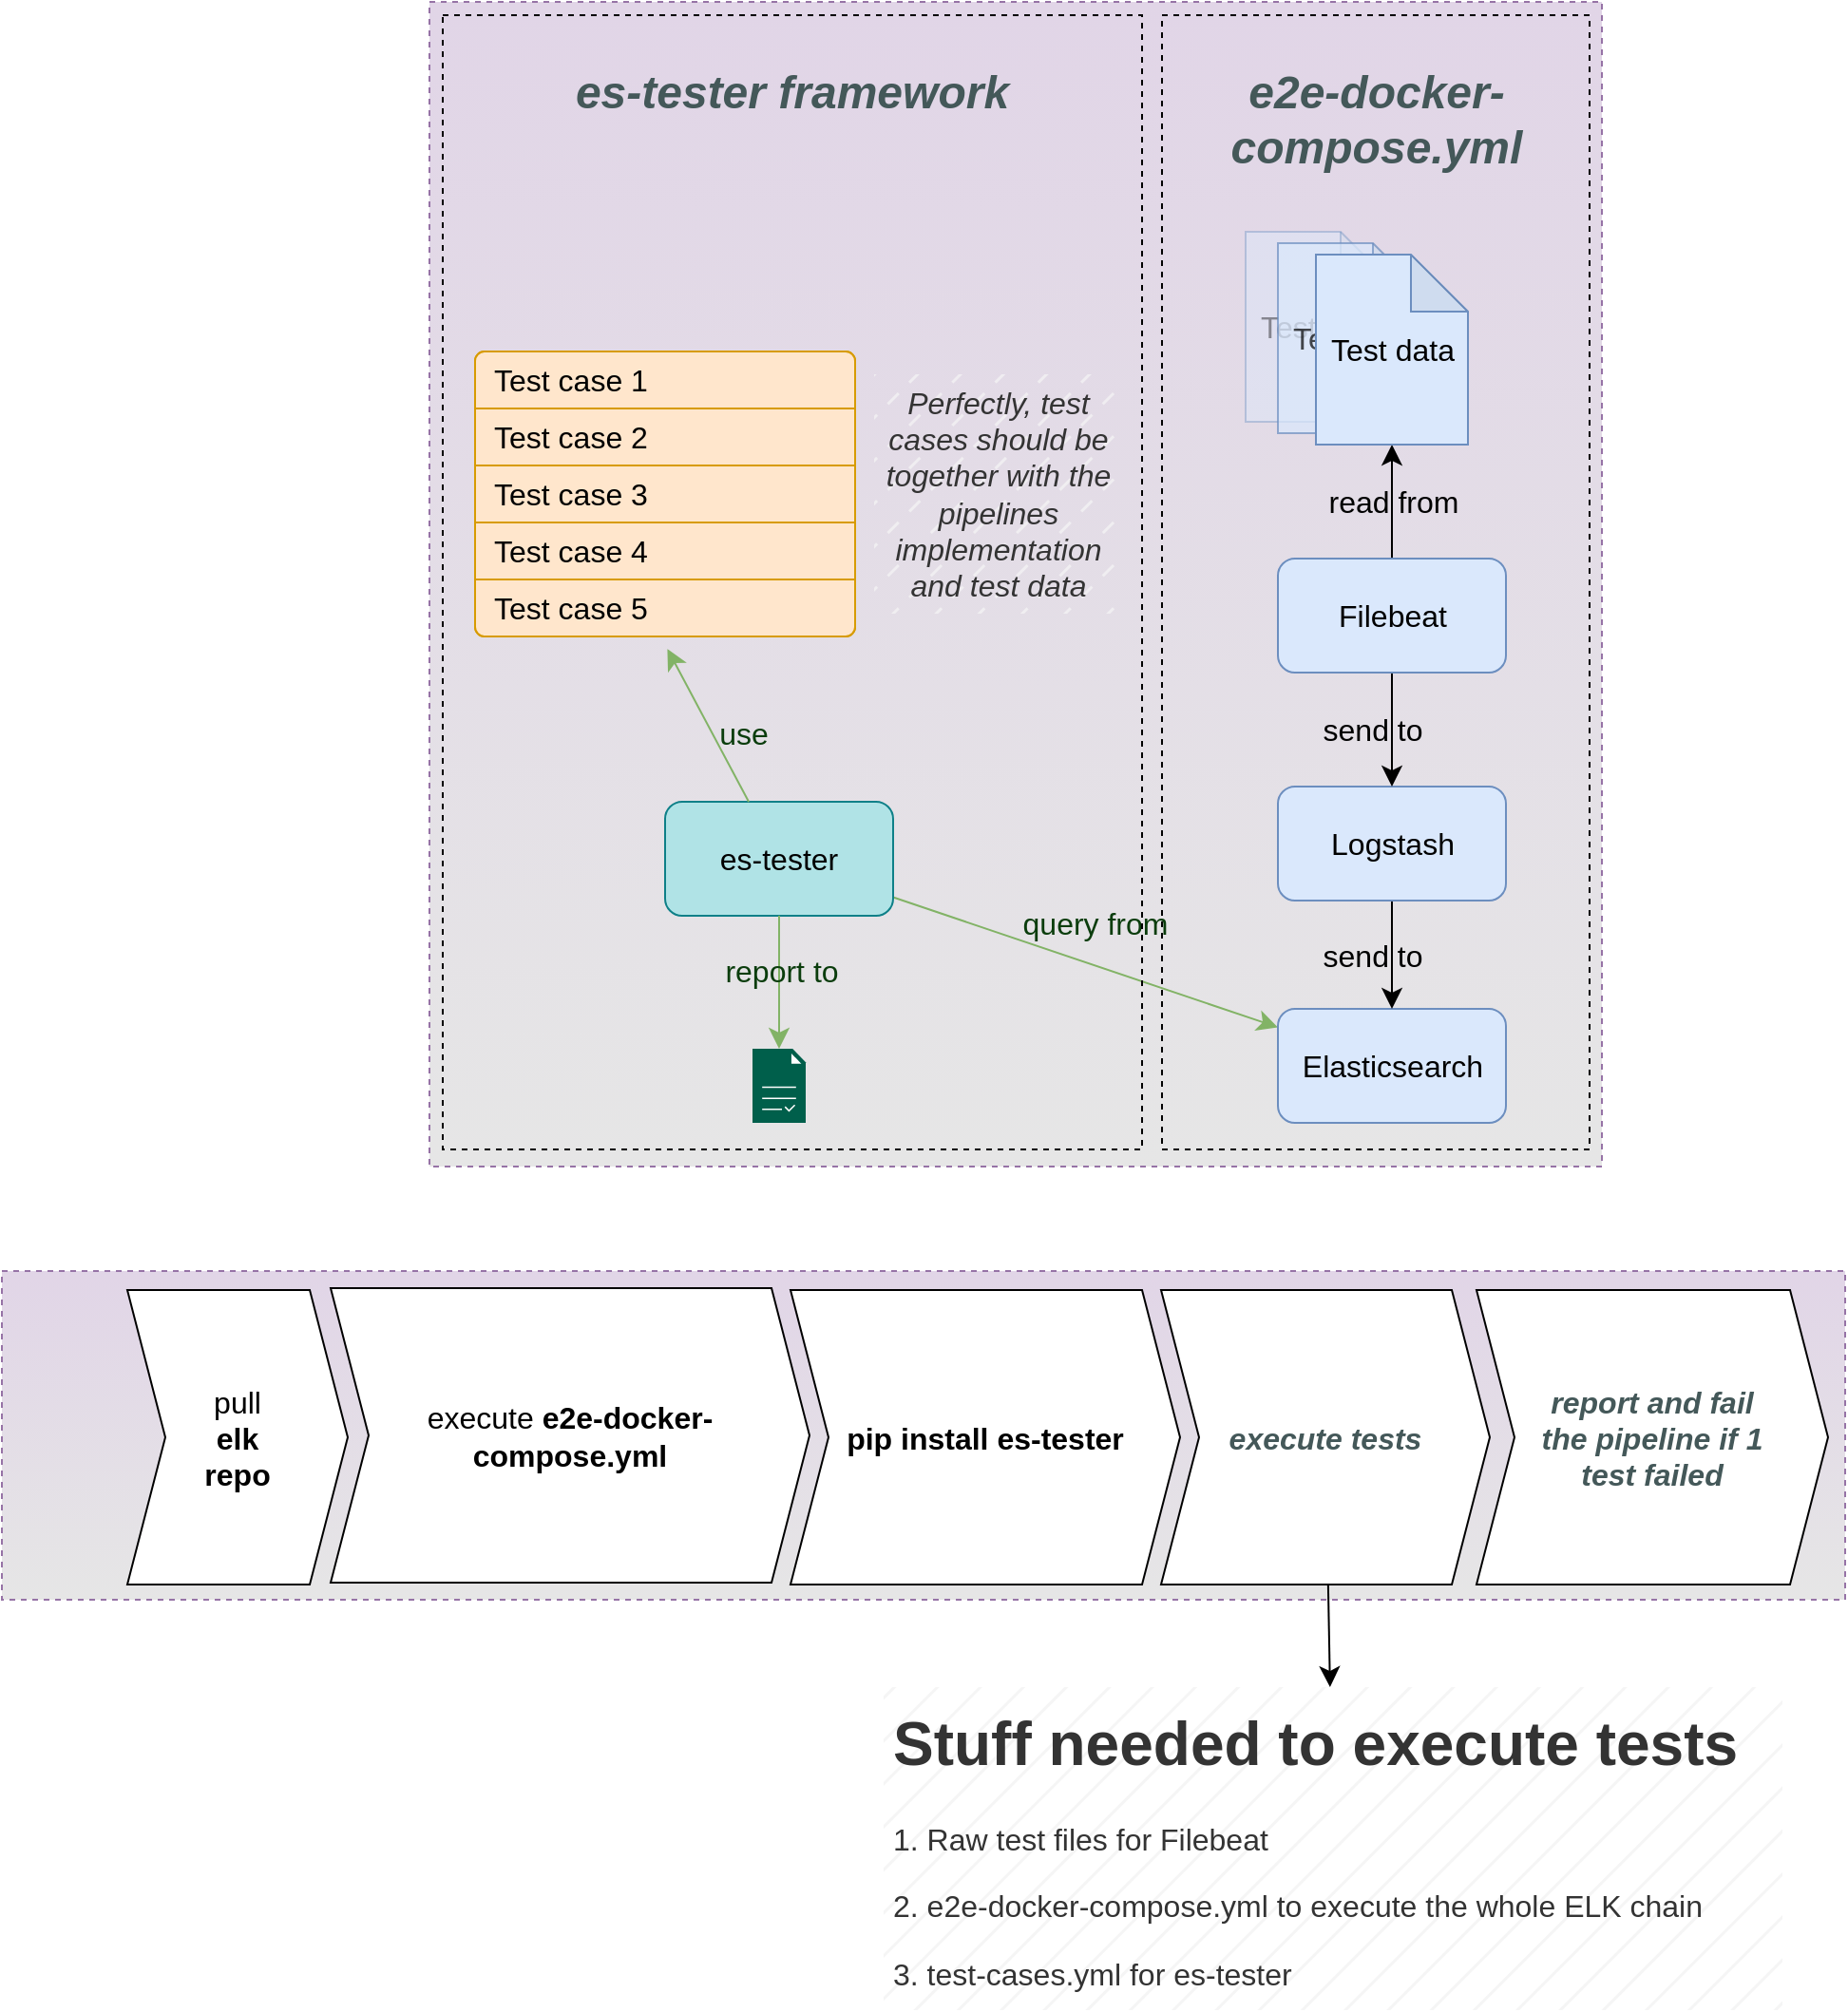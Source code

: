 <mxfile version="22.1.16" type="device">
  <diagram name="metamodel + pipeline" id="YsoriuAZECa0Ec8PVCGo">
    <mxGraphModel dx="1436" dy="825" grid="0" gridSize="10" guides="1" tooltips="1" connect="1" arrows="1" fold="1" page="0" pageScale="1" pageWidth="827" pageHeight="1169" math="0" shadow="0">
      <root>
        <mxCell id="0" />
        <mxCell id="1" parent="0" />
        <mxCell id="L4BjmElHXR1jy1Qcqgbk-31" value="" style="rounded=0;whiteSpace=wrap;html=1;fontSize=16;fillColor=#e1d5e7;strokeColor=#9673a6;dashed=1;gradientColor=#E6E6E6;" parent="1" vertex="1">
          <mxGeometry x="-234" y="-114" width="617" height="613" as="geometry" />
        </mxCell>
        <mxCell id="L4BjmElHXR1jy1Qcqgbk-16" value="" style="edgeStyle=none;curved=1;rounded=0;orthogonalLoop=1;jettySize=auto;html=1;fontSize=12;startSize=8;endSize=8;fillColor=#d5e8d4;strokeColor=#82b366;" parent="1" source="L4BjmElHXR1jy1Qcqgbk-1" target="L4BjmElHXR1jy1Qcqgbk-4" edge="1">
          <mxGeometry relative="1" as="geometry" />
        </mxCell>
        <mxCell id="L4BjmElHXR1jy1Qcqgbk-17" value="query from" style="edgeLabel;html=1;align=center;verticalAlign=middle;resizable=0;points=[];fontSize=16;fontColor=#0B3D0D;labelBackgroundColor=none;" parent="L4BjmElHXR1jy1Qcqgbk-16" vertex="1" connectable="0">
          <mxGeometry x="-0.157" y="-4" relative="1" as="geometry">
            <mxPoint x="22" y="-19" as="offset" />
          </mxGeometry>
        </mxCell>
        <mxCell id="L4BjmElHXR1jy1Qcqgbk-33" value="&lt;h2&gt;&lt;span style=&quot;background-color: initial;&quot;&gt;&lt;i&gt;&lt;font&gt;es-tester framework&lt;/font&gt;&lt;/i&gt;&lt;/span&gt;&lt;/h2&gt;" style="rounded=0;whiteSpace=wrap;html=1;fontSize=16;fillColor=none;dashed=1;align=center;fontColor=#445859;horizontal=1;verticalAlign=top;" parent="1" vertex="1">
          <mxGeometry x="-227" y="-107" width="368" height="597" as="geometry" />
        </mxCell>
        <mxCell id="L4BjmElHXR1jy1Qcqgbk-1" value="es-tester" style="rounded=1;whiteSpace=wrap;html=1;fontSize=16;fillColor=#B0E3E6;strokeColor=#0e8088;" parent="1" vertex="1">
          <mxGeometry x="-110" y="307" width="120" height="60" as="geometry" />
        </mxCell>
        <mxCell id="L4BjmElHXR1jy1Qcqgbk-26" value="" style="edgeStyle=none;curved=1;rounded=0;orthogonalLoop=1;jettySize=auto;html=1;fontSize=12;startSize=8;endSize=8;entryX=0.506;entryY=1.22;entryDx=0;entryDy=0;entryPerimeter=0;fillColor=#d5e8d4;strokeColor=#82b366;" parent="1" source="L4BjmElHXR1jy1Qcqgbk-1" target="L4BjmElHXR1jy1Qcqgbk-25" edge="1">
          <mxGeometry relative="1" as="geometry" />
        </mxCell>
        <mxCell id="L4BjmElHXR1jy1Qcqgbk-27" value="use" style="edgeLabel;html=1;align=center;verticalAlign=middle;resizable=0;points=[];fontSize=16;fontColor=#0B3D0D;labelBackgroundColor=none;" parent="L4BjmElHXR1jy1Qcqgbk-26" vertex="1" connectable="0">
          <mxGeometry x="-0.354" y="-1" relative="1" as="geometry">
            <mxPoint x="10" y="-10" as="offset" />
          </mxGeometry>
        </mxCell>
        <mxCell id="L4BjmElHXR1jy1Qcqgbk-29" value="" style="edgeStyle=none;curved=1;rounded=0;orthogonalLoop=1;jettySize=auto;html=1;fontSize=12;startSize=8;endSize=8;fillColor=#d5e8d4;strokeColor=#82b366;" parent="1" source="L4BjmElHXR1jy1Qcqgbk-1" target="L4BjmElHXR1jy1Qcqgbk-28" edge="1">
          <mxGeometry relative="1" as="geometry" />
        </mxCell>
        <mxCell id="L4BjmElHXR1jy1Qcqgbk-30" value="report to" style="edgeLabel;html=1;align=center;verticalAlign=middle;resizable=0;points=[];fontSize=16;fontColor=#0B3D0D;labelBackgroundColor=none;" parent="L4BjmElHXR1jy1Qcqgbk-29" vertex="1" connectable="0">
          <mxGeometry x="-0.17" y="1" relative="1" as="geometry">
            <mxPoint as="offset" />
          </mxGeometry>
        </mxCell>
        <mxCell id="L4BjmElHXR1jy1Qcqgbk-28" value="" style="sketch=0;pointerEvents=1;shadow=0;dashed=0;html=1;strokeColor=none;fillColor=#005F4B;labelPosition=center;verticalLabelPosition=bottom;verticalAlign=top;align=center;outlineConnect=0;shape=mxgraph.veeam2.report;fontSize=16;" parent="1" vertex="1">
          <mxGeometry x="-64" y="437" width="28.0" height="39" as="geometry" />
        </mxCell>
        <mxCell id="L4BjmElHXR1jy1Qcqgbk-20" value="" style="html=1;shadow=0;dashed=0;shape=mxgraph.bootstrap.rrect;rSize=5;strokeColor=#d79b00;html=1;whiteSpace=wrap;fillColor=#ffe6cc;fontSize=16;" parent="1" vertex="1">
          <mxGeometry x="-210" y="70" width="200" height="150" as="geometry" />
        </mxCell>
        <mxCell id="L4BjmElHXR1jy1Qcqgbk-21" value="Test case 1" style="strokeColor=inherit;fillColor=inherit;gradientColor=inherit;fontColor=inherit;html=1;shadow=0;dashed=0;shape=mxgraph.bootstrap.topButton;rSize=5;perimeter=none;whiteSpace=wrap;resizeWidth=1;align=left;spacing=10;fontSize=16;" parent="L4BjmElHXR1jy1Qcqgbk-20" vertex="1">
          <mxGeometry width="200" height="30" relative="1" as="geometry" />
        </mxCell>
        <mxCell id="L4BjmElHXR1jy1Qcqgbk-22" value="Test case 2" style="strokeColor=inherit;fillColor=inherit;gradientColor=inherit;fontColor=inherit;html=1;shadow=0;dashed=0;perimeter=none;whiteSpace=wrap;resizeWidth=1;align=left;spacing=10;fontSize=16;" parent="L4BjmElHXR1jy1Qcqgbk-20" vertex="1">
          <mxGeometry width="200" height="30" relative="1" as="geometry">
            <mxPoint y="30" as="offset" />
          </mxGeometry>
        </mxCell>
        <mxCell id="L4BjmElHXR1jy1Qcqgbk-23" value="Test case 3" style="strokeColor=inherit;fillColor=inherit;gradientColor=inherit;fontColor=inherit;html=1;shadow=0;dashed=0;perimeter=none;whiteSpace=wrap;resizeWidth=1;align=left;spacing=10;fontSize=16;" parent="L4BjmElHXR1jy1Qcqgbk-20" vertex="1">
          <mxGeometry width="200" height="30" relative="1" as="geometry">
            <mxPoint y="60" as="offset" />
          </mxGeometry>
        </mxCell>
        <mxCell id="L4BjmElHXR1jy1Qcqgbk-24" value="Test case 4" style="strokeColor=inherit;fillColor=inherit;gradientColor=inherit;fontColor=inherit;html=1;shadow=0;dashed=0;perimeter=none;whiteSpace=wrap;resizeWidth=1;align=left;spacing=10;fontSize=16;" parent="L4BjmElHXR1jy1Qcqgbk-20" vertex="1">
          <mxGeometry width="200" height="30" relative="1" as="geometry">
            <mxPoint y="90" as="offset" />
          </mxGeometry>
        </mxCell>
        <mxCell id="L4BjmElHXR1jy1Qcqgbk-25" value="Test case 5" style="strokeColor=inherit;fillColor=inherit;gradientColor=inherit;fontColor=inherit;html=1;shadow=0;dashed=0;shape=mxgraph.bootstrap.bottomButton;rSize=5;perimeter=none;whiteSpace=wrap;resizeWidth=1;resizeHeight=0;align=left;spacing=10;fontSize=16;" parent="L4BjmElHXR1jy1Qcqgbk-20" vertex="1">
          <mxGeometry y="1" width="200" height="30" relative="1" as="geometry">
            <mxPoint y="-30" as="offset" />
          </mxGeometry>
        </mxCell>
        <mxCell id="L4BjmElHXR1jy1Qcqgbk-36" value="" style="rounded=0;whiteSpace=wrap;html=1;fontSize=16;fillColor=#e1d5e7;strokeColor=#9673a6;dashed=1;gradientColor=#E6E6E6;" parent="1" vertex="1">
          <mxGeometry x="-459" y="554" width="970" height="173" as="geometry" />
        </mxCell>
        <mxCell id="L4BjmElHXR1jy1Qcqgbk-37" value="pull &lt;b&gt;elk repo&lt;/b&gt;" style="shape=step;perimeter=stepPerimeter;whiteSpace=wrap;html=1;fixedSize=1;fontSize=16;align=center;spacing=50;" parent="1" vertex="1">
          <mxGeometry x="-393" y="564" width="116" height="155" as="geometry" />
        </mxCell>
        <mxCell id="L4BjmElHXR1jy1Qcqgbk-40" value="execute &lt;b&gt;e2e-docker-compose.yml&lt;/b&gt;" style="shape=step;perimeter=stepPerimeter;whiteSpace=wrap;html=1;fixedSize=1;fontSize=16;align=center;spacing=30;" parent="1" vertex="1">
          <mxGeometry x="-286" y="563" width="252" height="155" as="geometry" />
        </mxCell>
        <mxCell id="L4BjmElHXR1jy1Qcqgbk-41" value="&lt;h2&gt;&lt;span style=&quot;background-color: initial;&quot;&gt;&lt;i&gt;&lt;font&gt;e2e-docker-compose.yml&lt;/font&gt;&lt;/i&gt;&lt;/span&gt;&lt;/h2&gt;" style="rounded=0;whiteSpace=wrap;html=1;fontSize=16;fillColor=none;dashed=1;align=center;fontColor=#445859;horizontal=1;verticalAlign=top;" parent="1" vertex="1">
          <mxGeometry x="151.5" y="-107" width="225" height="597" as="geometry" />
        </mxCell>
        <mxCell id="L4BjmElHXR1jy1Qcqgbk-43" value="&lt;b&gt;pip install es-tester&lt;/b&gt;" style="shape=step;perimeter=stepPerimeter;whiteSpace=wrap;html=1;fixedSize=1;fontSize=16;align=center;spacing=30;" parent="1" vertex="1">
          <mxGeometry x="-44" y="564" width="205" height="155" as="geometry" />
        </mxCell>
        <mxCell id="vWYziDQ4j0qIcKdYI761-3" value="" style="edgeStyle=none;curved=1;rounded=0;orthogonalLoop=1;jettySize=auto;html=1;fontSize=12;startSize=8;endSize=8;" edge="1" parent="1" source="L4BjmElHXR1jy1Qcqgbk-44" target="vWYziDQ4j0qIcKdYI761-1">
          <mxGeometry relative="1" as="geometry" />
        </mxCell>
        <mxCell id="L4BjmElHXR1jy1Qcqgbk-44" value="&lt;b&gt;&lt;i&gt;execute tests&lt;/i&gt;&lt;/b&gt;" style="shape=step;perimeter=stepPerimeter;whiteSpace=wrap;html=1;fixedSize=1;fontSize=16;align=center;fontColor=#445859;" parent="1" vertex="1">
          <mxGeometry x="151" y="564" width="173" height="155" as="geometry" />
        </mxCell>
        <mxCell id="L4BjmElHXR1jy1Qcqgbk-46" value="&lt;b&gt;&lt;i&gt;report and fail the pipeline if 1 test failed&lt;/i&gt;&lt;/b&gt;" style="shape=step;perimeter=stepPerimeter;whiteSpace=wrap;html=1;fixedSize=1;fontSize=16;align=center;fontColor=#445859;spacing=30;" parent="1" vertex="1">
          <mxGeometry x="317" y="564" width="185" height="155" as="geometry" />
        </mxCell>
        <mxCell id="L4BjmElHXR1jy1Qcqgbk-47" value="Perfectly, test cases should be together with the pipelines implementation and test data" style="text;html=1;align=center;verticalAlign=middle;whiteSpace=wrap;rounded=0;fontSize=16;fontStyle=2;fillColor=#f5f5f5;fontColor=#333333;strokeColor=none;fillStyle=dashed;opacity=70;" parent="1" vertex="1">
          <mxGeometry y="82" width="131" height="126" as="geometry" />
        </mxCell>
        <mxCell id="L4BjmElHXR1jy1Qcqgbk-4" value="Elasticsearch" style="rounded=1;whiteSpace=wrap;html=1;fontSize=16;fillColor=#dae8fc;strokeColor=#6c8ebf;" parent="1" vertex="1">
          <mxGeometry x="212.5" y="416" width="120" height="60" as="geometry" />
        </mxCell>
        <mxCell id="L4BjmElHXR1jy1Qcqgbk-12" value="" style="edgeStyle=none;curved=1;rounded=0;orthogonalLoop=1;jettySize=auto;html=1;fontSize=12;startSize=8;endSize=8;" parent="1" source="L4BjmElHXR1jy1Qcqgbk-5" target="L4BjmElHXR1jy1Qcqgbk-4" edge="1">
          <mxGeometry relative="1" as="geometry" />
        </mxCell>
        <mxCell id="L4BjmElHXR1jy1Qcqgbk-15" value="send to" style="edgeLabel;html=1;align=center;verticalAlign=middle;resizable=0;points=[];fontSize=16;labelBackgroundColor=none;" parent="L4BjmElHXR1jy1Qcqgbk-12" vertex="1" connectable="0">
          <mxGeometry x="0.225" y="-2" relative="1" as="geometry">
            <mxPoint x="-9" y="-6" as="offset" />
          </mxGeometry>
        </mxCell>
        <mxCell id="L4BjmElHXR1jy1Qcqgbk-5" value="Logstash" style="rounded=1;whiteSpace=wrap;html=1;fontSize=16;fillColor=#dae8fc;strokeColor=#6c8ebf;" parent="1" vertex="1">
          <mxGeometry x="212.5" y="299" width="120" height="60" as="geometry" />
        </mxCell>
        <mxCell id="L4BjmElHXR1jy1Qcqgbk-10" value="" style="edgeStyle=none;curved=1;rounded=0;orthogonalLoop=1;jettySize=auto;html=1;fontSize=12;startSize=8;endSize=8;" parent="1" source="L4BjmElHXR1jy1Qcqgbk-6" target="L4BjmElHXR1jy1Qcqgbk-8" edge="1">
          <mxGeometry relative="1" as="geometry" />
        </mxCell>
        <mxCell id="L4BjmElHXR1jy1Qcqgbk-13" value="read from" style="edgeLabel;html=1;align=center;verticalAlign=middle;resizable=0;points=[];fontSize=16;fontColor=default;labelBackgroundColor=none;" parent="L4BjmElHXR1jy1Qcqgbk-10" vertex="1" connectable="0">
          <mxGeometry x="0.005" y="1" relative="1" as="geometry">
            <mxPoint x="1" as="offset" />
          </mxGeometry>
        </mxCell>
        <mxCell id="L4BjmElHXR1jy1Qcqgbk-11" value="" style="edgeStyle=none;curved=1;rounded=0;orthogonalLoop=1;jettySize=auto;html=1;fontSize=12;startSize=8;endSize=8;" parent="1" source="L4BjmElHXR1jy1Qcqgbk-6" target="L4BjmElHXR1jy1Qcqgbk-5" edge="1">
          <mxGeometry relative="1" as="geometry" />
        </mxCell>
        <mxCell id="L4BjmElHXR1jy1Qcqgbk-14" value="send to" style="edgeLabel;html=1;align=center;verticalAlign=middle;resizable=0;points=[];fontSize=16;labelBackgroundColor=none;" parent="L4BjmElHXR1jy1Qcqgbk-11" vertex="1" connectable="0">
          <mxGeometry x="0.136" y="-3" relative="1" as="geometry">
            <mxPoint x="-8" y="-4" as="offset" />
          </mxGeometry>
        </mxCell>
        <mxCell id="L4BjmElHXR1jy1Qcqgbk-6" value="Filebeat" style="rounded=1;whiteSpace=wrap;html=1;fontSize=16;fillColor=#dae8fc;strokeColor=#6c8ebf;" parent="1" vertex="1">
          <mxGeometry x="212.5" y="179" width="120" height="60" as="geometry" />
        </mxCell>
        <mxCell id="L4BjmElHXR1jy1Qcqgbk-35" value="Test data" style="shape=note;whiteSpace=wrap;html=1;backgroundOutline=1;darkOpacity=0.05;fontSize=16;fillColor=#dae8fc;strokeColor=#6c8ebf;opacity=40;textOpacity=40;" parent="1" vertex="1">
          <mxGeometry x="195.5" y="7" width="80" height="100" as="geometry" />
        </mxCell>
        <mxCell id="L4BjmElHXR1jy1Qcqgbk-34" value="Test data" style="shape=note;whiteSpace=wrap;html=1;backgroundOutline=1;darkOpacity=0.05;fontSize=16;fillColor=#dae8fc;strokeColor=#6c8ebf;opacity=70;textOpacity=70;" parent="1" vertex="1">
          <mxGeometry x="212.5" y="13" width="80" height="100" as="geometry" />
        </mxCell>
        <mxCell id="L4BjmElHXR1jy1Qcqgbk-8" value="Test data" style="shape=note;whiteSpace=wrap;html=1;backgroundOutline=1;darkOpacity=0.05;fontSize=16;fillColor=#dae8fc;strokeColor=#6c8ebf;" parent="1" vertex="1">
          <mxGeometry x="232.5" y="19" width="80" height="100" as="geometry" />
        </mxCell>
        <mxCell id="vWYziDQ4j0qIcKdYI761-1" value="&lt;h1&gt;Stuff needed to execute tests&lt;/h1&gt;&lt;p&gt;1. Raw test files for Filebeat&lt;/p&gt;&lt;p&gt;2. e2e-docker-compose.yml to execute the whole ELK chain&lt;br&gt;&lt;/p&gt;&lt;p&gt;3. test-cases.yml for es-tester&lt;/p&gt;&lt;p&gt;&lt;br&gt;&lt;/p&gt;" style="text;html=1;strokeColor=none;fillColor=#f5f5f5;spacing=5;spacingTop=-20;whiteSpace=wrap;overflow=hidden;rounded=0;fontSize=16;fontColor=#333333;fillStyle=hatch;" vertex="1" parent="1">
          <mxGeometry x="5" y="773" width="473" height="170" as="geometry" />
        </mxCell>
        <mxCell id="vWYziDQ4j0qIcKdYI761-4" value="" style="shape=image;verticalLabelPosition=bottom;labelBackgroundColor=default;verticalAlign=top;aspect=fixed;imageAspect=0;image=https://upload.wikimedia.org/wikipedia/commons/thumb/e/e9/Jenkins_logo.svg/1483px-Jenkins_logo.svg.png;" vertex="1" parent="1">
          <mxGeometry x="-442" y="609.24" width="45.27" height="62.51" as="geometry" />
        </mxCell>
      </root>
    </mxGraphModel>
  </diagram>
</mxfile>
